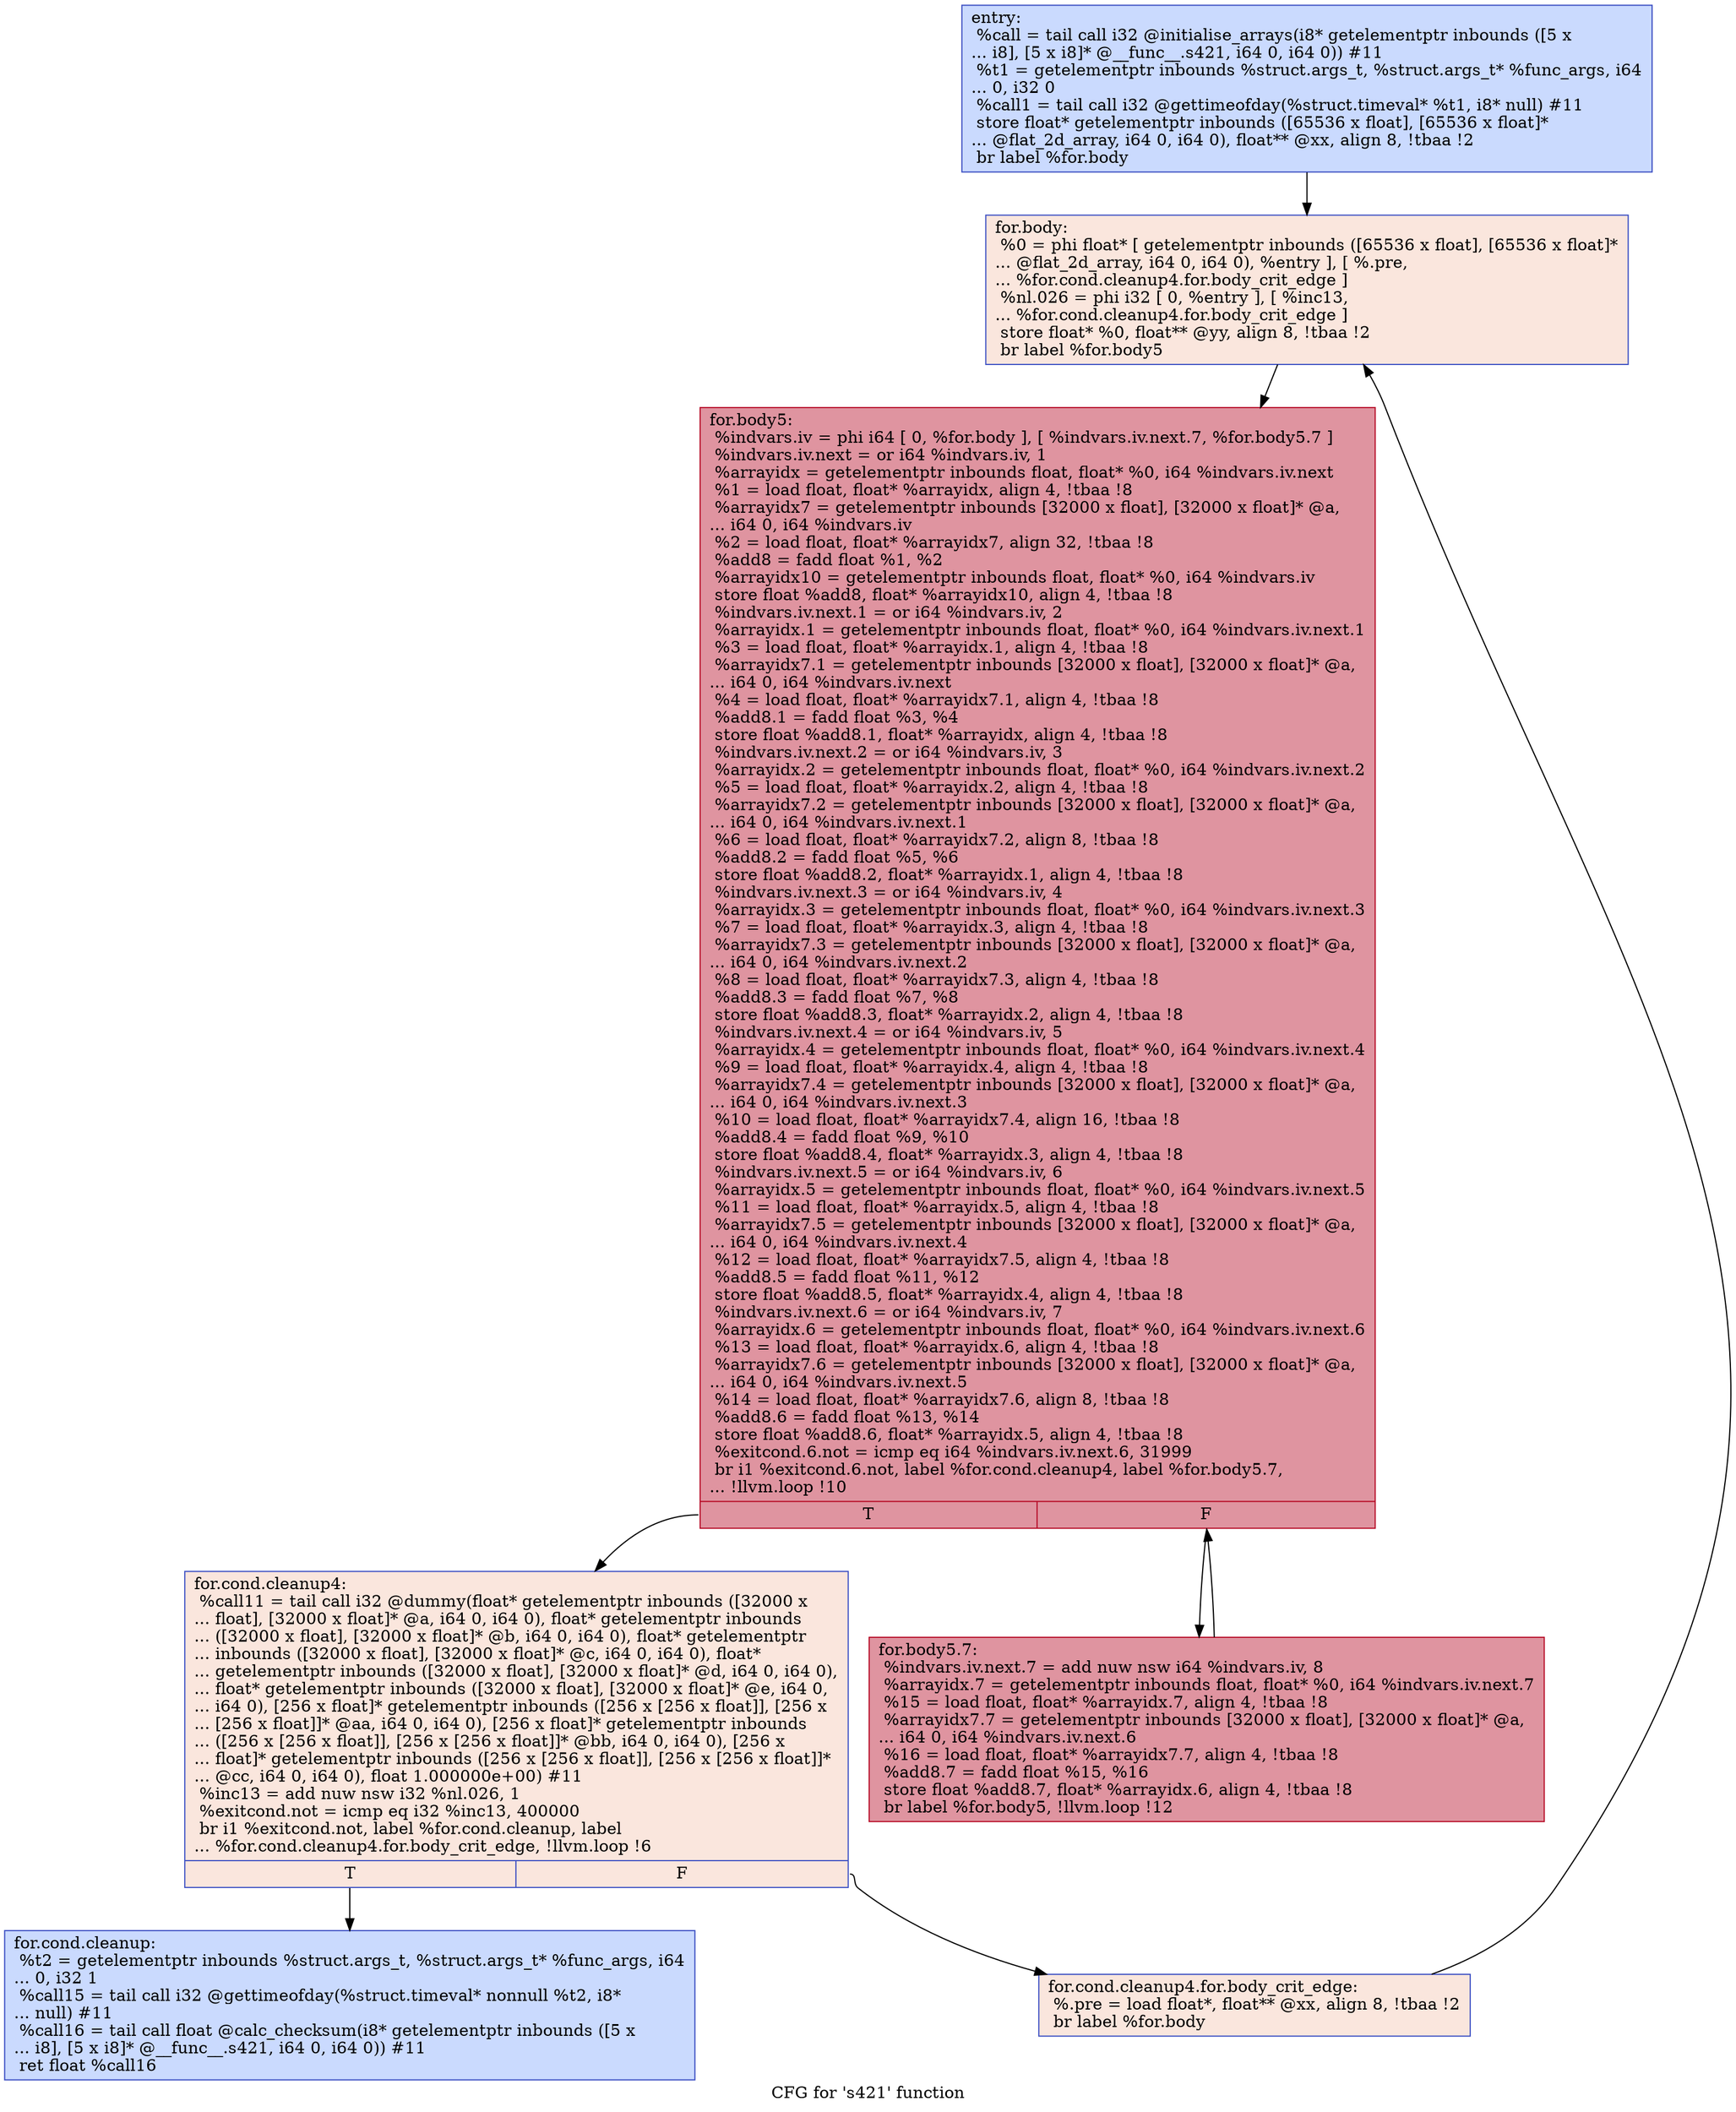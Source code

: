 digraph "CFG for 's421' function" {
	label="CFG for 's421' function";

	Node0x564c93c2dbb0 [shape=record,color="#3d50c3ff", style=filled, fillcolor="#88abfd70",label="{entry:\l  %call = tail call i32 @initialise_arrays(i8* getelementptr inbounds ([5 x\l... i8], [5 x i8]* @__func__.s421, i64 0, i64 0)) #11\l  %t1 = getelementptr inbounds %struct.args_t, %struct.args_t* %func_args, i64\l... 0, i32 0\l  %call1 = tail call i32 @gettimeofday(%struct.timeval* %t1, i8* null) #11\l  store float* getelementptr inbounds ([65536 x float], [65536 x float]*\l... @flat_2d_array, i64 0, i64 0), float** @xx, align 8, !tbaa !2\l  br label %for.body\l}"];
	Node0x564c93c2dbb0 -> Node0x564c93c2e280;
	Node0x564c93c2e340 [shape=record,color="#3d50c3ff", style=filled, fillcolor="#88abfd70",label="{for.cond.cleanup:                                 \l  %t2 = getelementptr inbounds %struct.args_t, %struct.args_t* %func_args, i64\l... 0, i32 1\l  %call15 = tail call i32 @gettimeofday(%struct.timeval* nonnull %t2, i8*\l... null) #11\l  %call16 = tail call float @calc_checksum(i8* getelementptr inbounds ([5 x\l... i8], [5 x i8]* @__func__.s421, i64 0, i64 0)) #11\l  ret float %call16\l}"];
	Node0x564c93c2e280 [shape=record,color="#3d50c3ff", style=filled, fillcolor="#f3c7b170",label="{for.body:                                         \l  %0 = phi float* [ getelementptr inbounds ([65536 x float], [65536 x float]*\l... @flat_2d_array, i64 0, i64 0), %entry ], [ %.pre,\l... %for.cond.cleanup4.for.body_crit_edge ]\l  %nl.026 = phi i32 [ 0, %entry ], [ %inc13,\l... %for.cond.cleanup4.for.body_crit_edge ]\l  store float* %0, float** @yy, align 8, !tbaa !2\l  br label %for.body5\l}"];
	Node0x564c93c2e280 -> Node0x564c93c2f160;
	Node0x564c93c2f420 [shape=record,color="#3d50c3ff", style=filled, fillcolor="#f3c7b170",label="{for.cond.cleanup4:                                \l  %call11 = tail call i32 @dummy(float* getelementptr inbounds ([32000 x\l... float], [32000 x float]* @a, i64 0, i64 0), float* getelementptr inbounds\l... ([32000 x float], [32000 x float]* @b, i64 0, i64 0), float* getelementptr\l... inbounds ([32000 x float], [32000 x float]* @c, i64 0, i64 0), float*\l... getelementptr inbounds ([32000 x float], [32000 x float]* @d, i64 0, i64 0),\l... float* getelementptr inbounds ([32000 x float], [32000 x float]* @e, i64 0,\l... i64 0), [256 x float]* getelementptr inbounds ([256 x [256 x float]], [256 x\l... [256 x float]]* @aa, i64 0, i64 0), [256 x float]* getelementptr inbounds\l... ([256 x [256 x float]], [256 x [256 x float]]* @bb, i64 0, i64 0), [256 x\l... float]* getelementptr inbounds ([256 x [256 x float]], [256 x [256 x float]]*\l... @cc, i64 0, i64 0), float 1.000000e+00) #11\l  %inc13 = add nuw nsw i32 %nl.026, 1\l  %exitcond.not = icmp eq i32 %inc13, 400000\l  br i1 %exitcond.not, label %for.cond.cleanup, label\l... %for.cond.cleanup4.for.body_crit_edge, !llvm.loop !6\l|{<s0>T|<s1>F}}"];
	Node0x564c93c2f420:s0 -> Node0x564c93c2e340;
	Node0x564c93c2f420:s1 -> Node0x564c93c2e7e0;
	Node0x564c93c2e7e0 [shape=record,color="#3d50c3ff", style=filled, fillcolor="#f3c7b170",label="{for.cond.cleanup4.for.body_crit_edge:             \l  %.pre = load float*, float** @xx, align 8, !tbaa !2\l  br label %for.body\l}"];
	Node0x564c93c2e7e0 -> Node0x564c93c2e280;
	Node0x564c93c2f160 [shape=record,color="#b70d28ff", style=filled, fillcolor="#b70d2870",label="{for.body5:                                        \l  %indvars.iv = phi i64 [ 0, %for.body ], [ %indvars.iv.next.7, %for.body5.7 ]\l  %indvars.iv.next = or i64 %indvars.iv, 1\l  %arrayidx = getelementptr inbounds float, float* %0, i64 %indvars.iv.next\l  %1 = load float, float* %arrayidx, align 4, !tbaa !8\l  %arrayidx7 = getelementptr inbounds [32000 x float], [32000 x float]* @a,\l... i64 0, i64 %indvars.iv\l  %2 = load float, float* %arrayidx7, align 32, !tbaa !8\l  %add8 = fadd float %1, %2\l  %arrayidx10 = getelementptr inbounds float, float* %0, i64 %indvars.iv\l  store float %add8, float* %arrayidx10, align 4, !tbaa !8\l  %indvars.iv.next.1 = or i64 %indvars.iv, 2\l  %arrayidx.1 = getelementptr inbounds float, float* %0, i64 %indvars.iv.next.1\l  %3 = load float, float* %arrayidx.1, align 4, !tbaa !8\l  %arrayidx7.1 = getelementptr inbounds [32000 x float], [32000 x float]* @a,\l... i64 0, i64 %indvars.iv.next\l  %4 = load float, float* %arrayidx7.1, align 4, !tbaa !8\l  %add8.1 = fadd float %3, %4\l  store float %add8.1, float* %arrayidx, align 4, !tbaa !8\l  %indvars.iv.next.2 = or i64 %indvars.iv, 3\l  %arrayidx.2 = getelementptr inbounds float, float* %0, i64 %indvars.iv.next.2\l  %5 = load float, float* %arrayidx.2, align 4, !tbaa !8\l  %arrayidx7.2 = getelementptr inbounds [32000 x float], [32000 x float]* @a,\l... i64 0, i64 %indvars.iv.next.1\l  %6 = load float, float* %arrayidx7.2, align 8, !tbaa !8\l  %add8.2 = fadd float %5, %6\l  store float %add8.2, float* %arrayidx.1, align 4, !tbaa !8\l  %indvars.iv.next.3 = or i64 %indvars.iv, 4\l  %arrayidx.3 = getelementptr inbounds float, float* %0, i64 %indvars.iv.next.3\l  %7 = load float, float* %arrayidx.3, align 4, !tbaa !8\l  %arrayidx7.3 = getelementptr inbounds [32000 x float], [32000 x float]* @a,\l... i64 0, i64 %indvars.iv.next.2\l  %8 = load float, float* %arrayidx7.3, align 4, !tbaa !8\l  %add8.3 = fadd float %7, %8\l  store float %add8.3, float* %arrayidx.2, align 4, !tbaa !8\l  %indvars.iv.next.4 = or i64 %indvars.iv, 5\l  %arrayidx.4 = getelementptr inbounds float, float* %0, i64 %indvars.iv.next.4\l  %9 = load float, float* %arrayidx.4, align 4, !tbaa !8\l  %arrayidx7.4 = getelementptr inbounds [32000 x float], [32000 x float]* @a,\l... i64 0, i64 %indvars.iv.next.3\l  %10 = load float, float* %arrayidx7.4, align 16, !tbaa !8\l  %add8.4 = fadd float %9, %10\l  store float %add8.4, float* %arrayidx.3, align 4, !tbaa !8\l  %indvars.iv.next.5 = or i64 %indvars.iv, 6\l  %arrayidx.5 = getelementptr inbounds float, float* %0, i64 %indvars.iv.next.5\l  %11 = load float, float* %arrayidx.5, align 4, !tbaa !8\l  %arrayidx7.5 = getelementptr inbounds [32000 x float], [32000 x float]* @a,\l... i64 0, i64 %indvars.iv.next.4\l  %12 = load float, float* %arrayidx7.5, align 4, !tbaa !8\l  %add8.5 = fadd float %11, %12\l  store float %add8.5, float* %arrayidx.4, align 4, !tbaa !8\l  %indvars.iv.next.6 = or i64 %indvars.iv, 7\l  %arrayidx.6 = getelementptr inbounds float, float* %0, i64 %indvars.iv.next.6\l  %13 = load float, float* %arrayidx.6, align 4, !tbaa !8\l  %arrayidx7.6 = getelementptr inbounds [32000 x float], [32000 x float]* @a,\l... i64 0, i64 %indvars.iv.next.5\l  %14 = load float, float* %arrayidx7.6, align 8, !tbaa !8\l  %add8.6 = fadd float %13, %14\l  store float %add8.6, float* %arrayidx.5, align 4, !tbaa !8\l  %exitcond.6.not = icmp eq i64 %indvars.iv.next.6, 31999\l  br i1 %exitcond.6.not, label %for.cond.cleanup4, label %for.body5.7,\l... !llvm.loop !10\l|{<s0>T|<s1>F}}"];
	Node0x564c93c2f160:s0 -> Node0x564c93c2f420;
	Node0x564c93c2f160:s1 -> Node0x564c93c2f9f0;
	Node0x564c93c2f9f0 [shape=record,color="#b70d28ff", style=filled, fillcolor="#b70d2870",label="{for.body5.7:                                      \l  %indvars.iv.next.7 = add nuw nsw i64 %indvars.iv, 8\l  %arrayidx.7 = getelementptr inbounds float, float* %0, i64 %indvars.iv.next.7\l  %15 = load float, float* %arrayidx.7, align 4, !tbaa !8\l  %arrayidx7.7 = getelementptr inbounds [32000 x float], [32000 x float]* @a,\l... i64 0, i64 %indvars.iv.next.6\l  %16 = load float, float* %arrayidx7.7, align 4, !tbaa !8\l  %add8.7 = fadd float %15, %16\l  store float %add8.7, float* %arrayidx.6, align 4, !tbaa !8\l  br label %for.body5, !llvm.loop !12\l}"];
	Node0x564c93c2f9f0 -> Node0x564c93c2f160;
}
